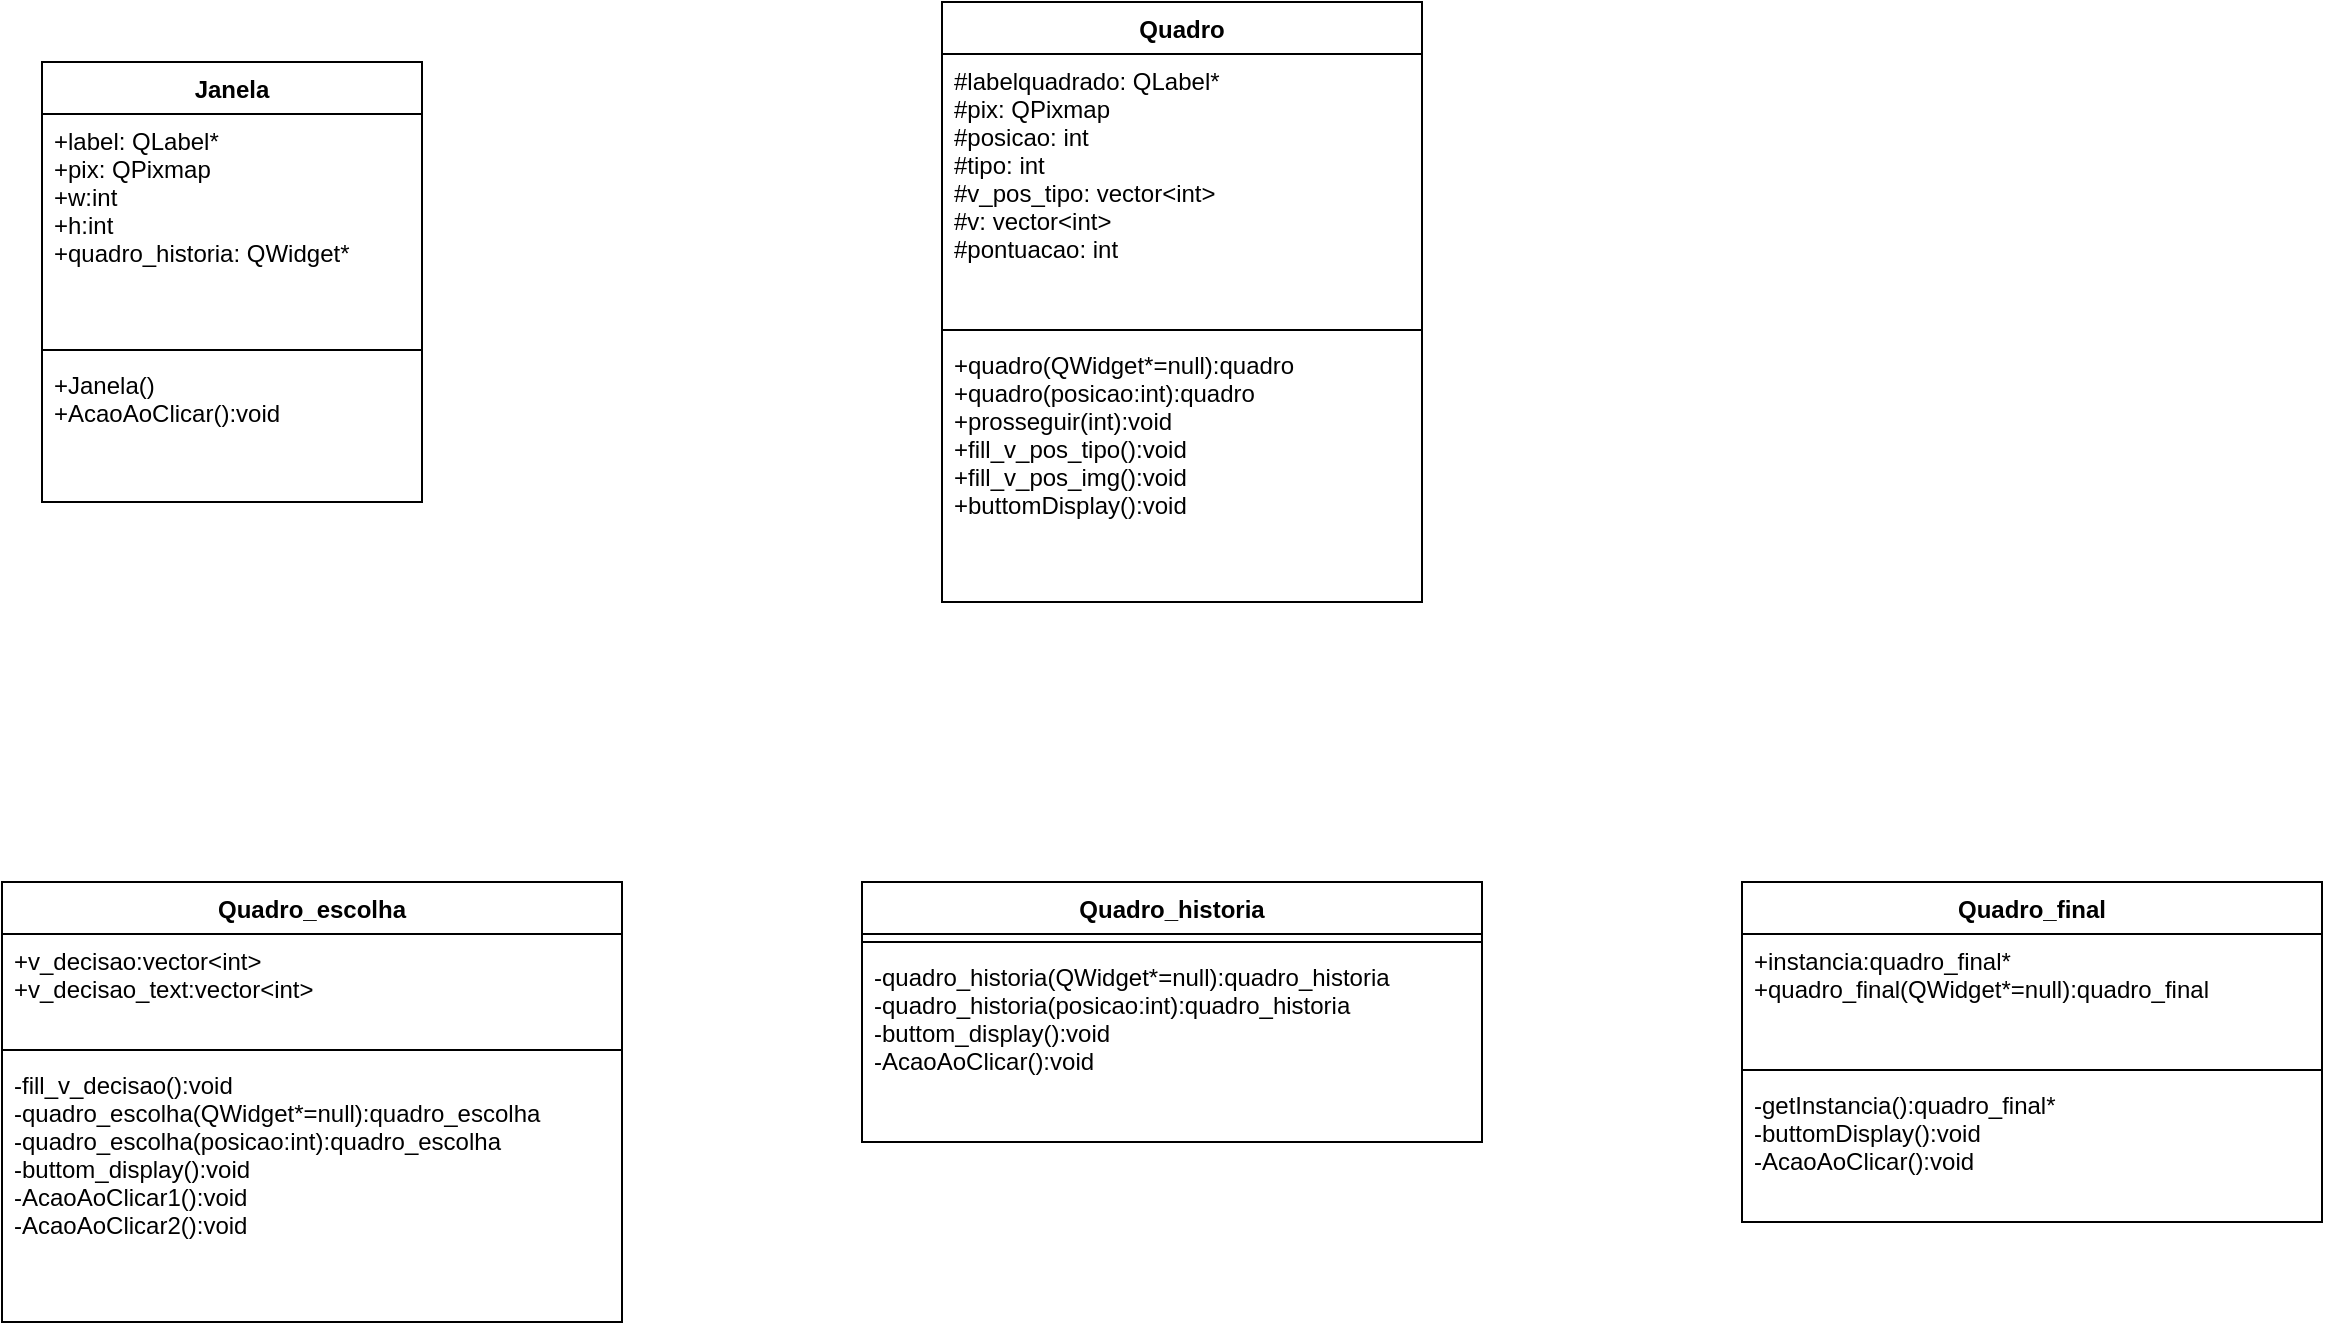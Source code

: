 <mxfile version="20.6.2" type="github">
  <diagram id="-67JX8EoMGBzsWgSO_TP" name="Página-1">
    <mxGraphModel dx="1262" dy="684" grid="1" gridSize="10" guides="1" tooltips="1" connect="1" arrows="1" fold="1" page="1" pageScale="1" pageWidth="1169" pageHeight="827" math="0" shadow="0">
      <root>
        <mxCell id="0" />
        <mxCell id="1" parent="0" />
        <mxCell id="EZZaGdJ52GDNcbhEZRCu-1" value="Quadro" style="swimlane;fontStyle=1;align=center;verticalAlign=top;childLayout=stackLayout;horizontal=1;startSize=26;horizontalStack=0;resizeParent=1;resizeParentMax=0;resizeLast=0;collapsible=1;marginBottom=0;" vertex="1" parent="1">
          <mxGeometry x="530" y="60" width="240" height="300" as="geometry" />
        </mxCell>
        <mxCell id="EZZaGdJ52GDNcbhEZRCu-2" value="#labelquadrado: QLabel*&#xa;#pix: QPixmap&#xa;#posicao: int&#xa;#tipo: int&#xa;#v_pos_tipo: vector&lt;int&gt;&#xa;#v: vector&lt;int&gt;&#xa;#pontuacao: int&#xa;&#xa;&#xa;" style="text;strokeColor=none;fillColor=none;align=left;verticalAlign=top;spacingLeft=4;spacingRight=4;overflow=hidden;rotatable=0;points=[[0,0.5],[1,0.5]];portConstraint=eastwest;" vertex="1" parent="EZZaGdJ52GDNcbhEZRCu-1">
          <mxGeometry y="26" width="240" height="134" as="geometry" />
        </mxCell>
        <mxCell id="EZZaGdJ52GDNcbhEZRCu-3" value="" style="line;strokeWidth=1;fillColor=none;align=left;verticalAlign=middle;spacingTop=-1;spacingLeft=3;spacingRight=3;rotatable=0;labelPosition=right;points=[];portConstraint=eastwest;strokeColor=inherit;" vertex="1" parent="EZZaGdJ52GDNcbhEZRCu-1">
          <mxGeometry y="160" width="240" height="8" as="geometry" />
        </mxCell>
        <mxCell id="EZZaGdJ52GDNcbhEZRCu-4" value="+quadro(QWidget*=null):quadro&#xa;+quadro(posicao:int):quadro&#xa;+prosseguir(int):void&#xa;+fill_v_pos_tipo():void&#xa;+fill_v_pos_img():void&#xa;+buttomDisplay():void&#xa;" style="text;strokeColor=none;fillColor=none;align=left;verticalAlign=top;spacingLeft=4;spacingRight=4;overflow=hidden;rotatable=0;points=[[0,0.5],[1,0.5]];portConstraint=eastwest;" vertex="1" parent="EZZaGdJ52GDNcbhEZRCu-1">
          <mxGeometry y="168" width="240" height="132" as="geometry" />
        </mxCell>
        <mxCell id="EZZaGdJ52GDNcbhEZRCu-5" value="Quadro_escolha" style="swimlane;fontStyle=1;align=center;verticalAlign=top;childLayout=stackLayout;horizontal=1;startSize=26;horizontalStack=0;resizeParent=1;resizeParentMax=0;resizeLast=0;collapsible=1;marginBottom=0;" vertex="1" parent="1">
          <mxGeometry x="60" y="500" width="310" height="220" as="geometry" />
        </mxCell>
        <mxCell id="EZZaGdJ52GDNcbhEZRCu-6" value="+v_decisao:vector&lt;int&gt;&#xa;+v_decisao_text:vector&lt;int&gt;&#xa;" style="text;strokeColor=none;fillColor=none;align=left;verticalAlign=top;spacingLeft=4;spacingRight=4;overflow=hidden;rotatable=0;points=[[0,0.5],[1,0.5]];portConstraint=eastwest;" vertex="1" parent="EZZaGdJ52GDNcbhEZRCu-5">
          <mxGeometry y="26" width="310" height="54" as="geometry" />
        </mxCell>
        <mxCell id="EZZaGdJ52GDNcbhEZRCu-7" value="" style="line;strokeWidth=1;fillColor=none;align=left;verticalAlign=middle;spacingTop=-1;spacingLeft=3;spacingRight=3;rotatable=0;labelPosition=right;points=[];portConstraint=eastwest;strokeColor=inherit;" vertex="1" parent="EZZaGdJ52GDNcbhEZRCu-5">
          <mxGeometry y="80" width="310" height="8" as="geometry" />
        </mxCell>
        <mxCell id="EZZaGdJ52GDNcbhEZRCu-8" value="-fill_v_decisao():void&#xa;-quadro_escolha(QWidget*=null):quadro_escolha&#xa;-quadro_escolha(posicao:int):quadro_escolha&#xa;-buttom_display():void&#xa;-AcaoAoClicar1():void&#xa;-AcaoAoClicar2():void&#xa;&#xa;" style="text;strokeColor=none;fillColor=none;align=left;verticalAlign=top;spacingLeft=4;spacingRight=4;overflow=hidden;rotatable=0;points=[[0,0.5],[1,0.5]];portConstraint=eastwest;" vertex="1" parent="EZZaGdJ52GDNcbhEZRCu-5">
          <mxGeometry y="88" width="310" height="132" as="geometry" />
        </mxCell>
        <mxCell id="EZZaGdJ52GDNcbhEZRCu-9" value="Quadro_historia" style="swimlane;fontStyle=1;align=center;verticalAlign=top;childLayout=stackLayout;horizontal=1;startSize=26;horizontalStack=0;resizeParent=1;resizeParentMax=0;resizeLast=0;collapsible=1;marginBottom=0;" vertex="1" parent="1">
          <mxGeometry x="490" y="500" width="310" height="130" as="geometry" />
        </mxCell>
        <mxCell id="EZZaGdJ52GDNcbhEZRCu-11" value="" style="line;strokeWidth=1;fillColor=none;align=left;verticalAlign=middle;spacingTop=-1;spacingLeft=3;spacingRight=3;rotatable=0;labelPosition=right;points=[];portConstraint=eastwest;strokeColor=inherit;" vertex="1" parent="EZZaGdJ52GDNcbhEZRCu-9">
          <mxGeometry y="26" width="310" height="8" as="geometry" />
        </mxCell>
        <mxCell id="EZZaGdJ52GDNcbhEZRCu-12" value="-quadro_historia(QWidget*=null):quadro_historia&#xa;-quadro_historia(posicao:int):quadro_historia&#xa;-buttom_display():void&#xa;-AcaoAoClicar():void&#xa;&#xa;" style="text;strokeColor=none;fillColor=none;align=left;verticalAlign=top;spacingLeft=4;spacingRight=4;overflow=hidden;rotatable=0;points=[[0,0.5],[1,0.5]];portConstraint=eastwest;" vertex="1" parent="EZZaGdJ52GDNcbhEZRCu-9">
          <mxGeometry y="34" width="310" height="96" as="geometry" />
        </mxCell>
        <mxCell id="EZZaGdJ52GDNcbhEZRCu-13" value="Quadro_final" style="swimlane;fontStyle=1;align=center;verticalAlign=top;childLayout=stackLayout;horizontal=1;startSize=26;horizontalStack=0;resizeParent=1;resizeParentMax=0;resizeLast=0;collapsible=1;marginBottom=0;" vertex="1" parent="1">
          <mxGeometry x="930" y="500" width="290" height="170" as="geometry" />
        </mxCell>
        <mxCell id="EZZaGdJ52GDNcbhEZRCu-14" value="+instancia:quadro_final*&#xa;+quadro_final(QWidget*=null):quadro_final&#xa;" style="text;strokeColor=none;fillColor=none;align=left;verticalAlign=top;spacingLeft=4;spacingRight=4;overflow=hidden;rotatable=0;points=[[0,0.5],[1,0.5]];portConstraint=eastwest;" vertex="1" parent="EZZaGdJ52GDNcbhEZRCu-13">
          <mxGeometry y="26" width="290" height="64" as="geometry" />
        </mxCell>
        <mxCell id="EZZaGdJ52GDNcbhEZRCu-15" value="" style="line;strokeWidth=1;fillColor=none;align=left;verticalAlign=middle;spacingTop=-1;spacingLeft=3;spacingRight=3;rotatable=0;labelPosition=right;points=[];portConstraint=eastwest;strokeColor=inherit;" vertex="1" parent="EZZaGdJ52GDNcbhEZRCu-13">
          <mxGeometry y="90" width="290" height="8" as="geometry" />
        </mxCell>
        <mxCell id="EZZaGdJ52GDNcbhEZRCu-16" value="-getInstancia():quadro_final*&#xa;-buttomDisplay():void&#xa;-AcaoAoClicar():void&#xa;" style="text;strokeColor=none;fillColor=none;align=left;verticalAlign=top;spacingLeft=4;spacingRight=4;overflow=hidden;rotatable=0;points=[[0,0.5],[1,0.5]];portConstraint=eastwest;" vertex="1" parent="EZZaGdJ52GDNcbhEZRCu-13">
          <mxGeometry y="98" width="290" height="72" as="geometry" />
        </mxCell>
        <mxCell id="EZZaGdJ52GDNcbhEZRCu-21" value="Janela" style="swimlane;fontStyle=1;align=center;verticalAlign=top;childLayout=stackLayout;horizontal=1;startSize=26;horizontalStack=0;resizeParent=1;resizeParentMax=0;resizeLast=0;collapsible=1;marginBottom=0;" vertex="1" parent="1">
          <mxGeometry x="80" y="90" width="190" height="220" as="geometry" />
        </mxCell>
        <mxCell id="EZZaGdJ52GDNcbhEZRCu-22" value="+label: QLabel*&#xa;+pix: QPixmap&#xa;+w:int&#xa;+h:int&#xa;+quadro_historia: QWidget*&#xa;" style="text;strokeColor=none;fillColor=none;align=left;verticalAlign=top;spacingLeft=4;spacingRight=4;overflow=hidden;rotatable=0;points=[[0,0.5],[1,0.5]];portConstraint=eastwest;" vertex="1" parent="EZZaGdJ52GDNcbhEZRCu-21">
          <mxGeometry y="26" width="190" height="114" as="geometry" />
        </mxCell>
        <mxCell id="EZZaGdJ52GDNcbhEZRCu-23" value="" style="line;strokeWidth=1;fillColor=none;align=left;verticalAlign=middle;spacingTop=-1;spacingLeft=3;spacingRight=3;rotatable=0;labelPosition=right;points=[];portConstraint=eastwest;strokeColor=inherit;" vertex="1" parent="EZZaGdJ52GDNcbhEZRCu-21">
          <mxGeometry y="140" width="190" height="8" as="geometry" />
        </mxCell>
        <mxCell id="EZZaGdJ52GDNcbhEZRCu-24" value="+Janela()&#xa;+AcaoAoClicar():void&#xa;" style="text;strokeColor=none;fillColor=none;align=left;verticalAlign=top;spacingLeft=4;spacingRight=4;overflow=hidden;rotatable=0;points=[[0,0.5],[1,0.5]];portConstraint=eastwest;" vertex="1" parent="EZZaGdJ52GDNcbhEZRCu-21">
          <mxGeometry y="148" width="190" height="72" as="geometry" />
        </mxCell>
      </root>
    </mxGraphModel>
  </diagram>
</mxfile>
